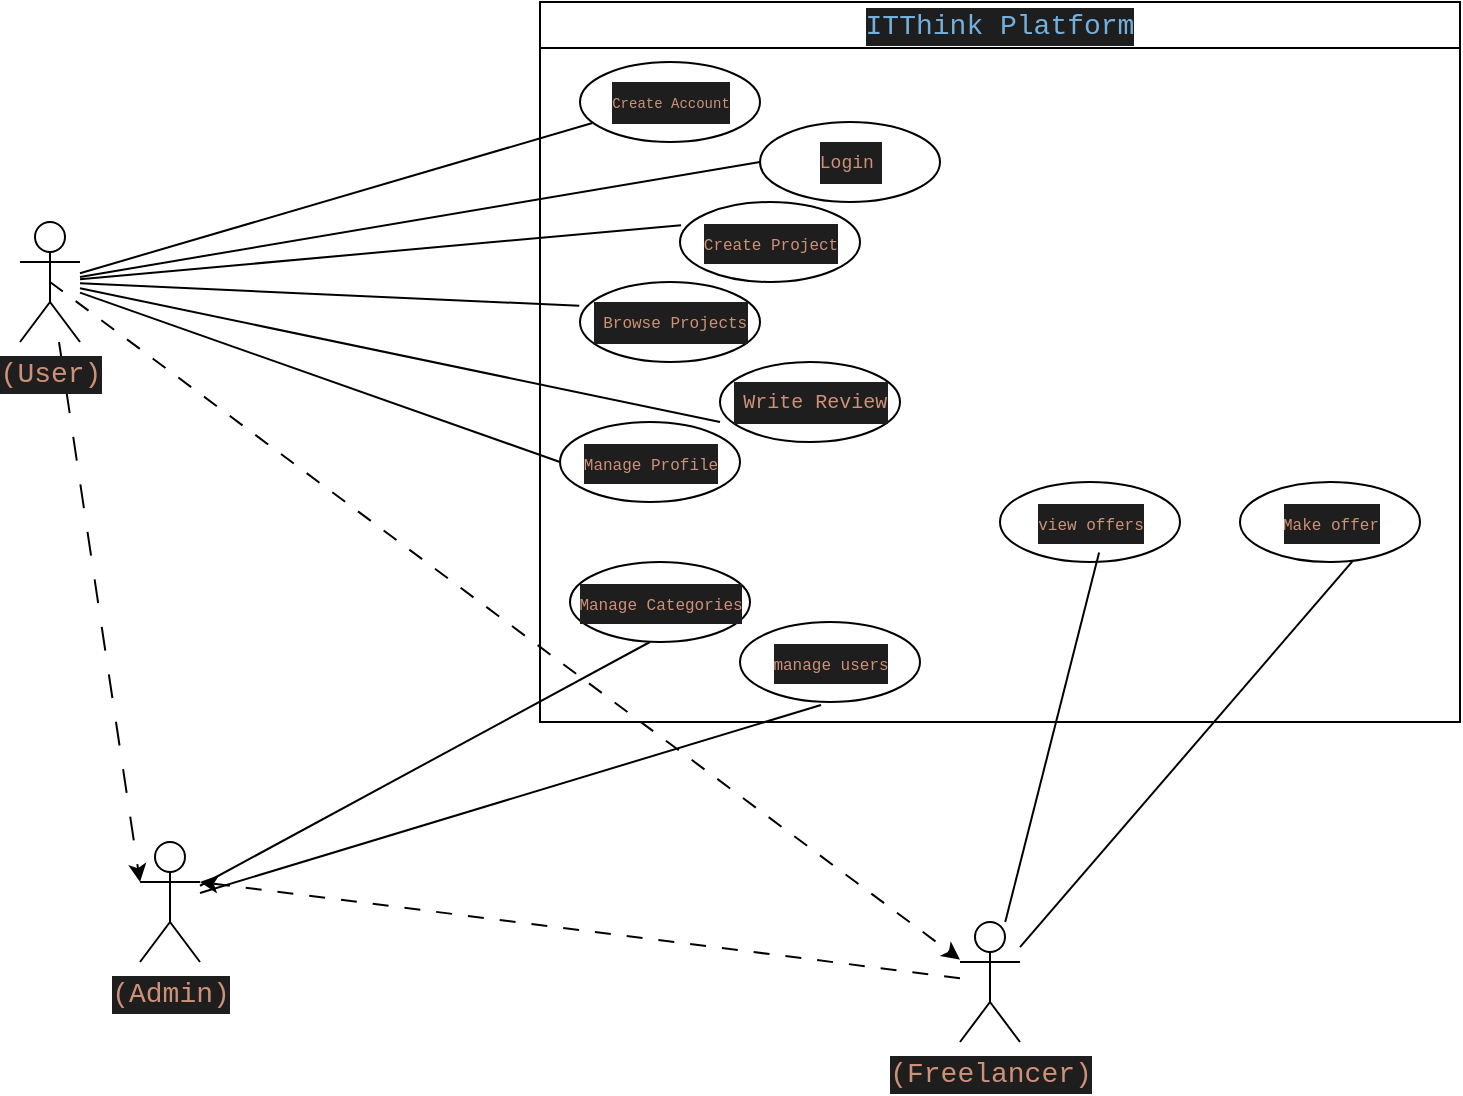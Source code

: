 <mxfile>
    <diagram id="z6qDUFDORKMS3lecT8Vk" name="Page-1">
        <mxGraphModel dx="1507" dy="838" grid="1" gridSize="10" guides="1" tooltips="1" connect="1" arrows="1" fold="1" page="1" pageScale="1" pageWidth="850" pageHeight="1100" math="0" shadow="0">
            <root>
                <mxCell id="0"/>
                <mxCell id="1" parent="0"/>
                <mxCell id="7" style="edgeStyle=none;html=1;exitX=0.5;exitY=0.5;exitDx=0;exitDy=0;exitPerimeter=0;dashed=1;dashPattern=8 8;" parent="1" source="2" target="5" edge="1">
                    <mxGeometry relative="1" as="geometry"/>
                </mxCell>
                <mxCell id="22" style="edgeStyle=none;html=1;entryX=0.069;entryY=0.762;entryDx=0;entryDy=0;entryPerimeter=0;fontSize=7;endArrow=none;endFill=0;" parent="1" source="2" target="17" edge="1">
                    <mxGeometry relative="1" as="geometry"/>
                </mxCell>
                <mxCell id="24" style="edgeStyle=none;html=1;entryX=0;entryY=0.5;entryDx=0;entryDy=0;fontSize=9;endArrow=none;endFill=0;" parent="1" source="2" target="9" edge="1">
                    <mxGeometry relative="1" as="geometry"/>
                </mxCell>
                <mxCell id="26" style="edgeStyle=none;html=1;fontSize=8;entryX=0.006;entryY=0.219;entryDx=0;entryDy=0;entryPerimeter=0;endArrow=none;endFill=0;" parent="1" source="2" target="25" edge="1">
                    <mxGeometry relative="1" as="geometry"/>
                </mxCell>
                <mxCell id="29" style="edgeStyle=none;html=1;entryX=-0.004;entryY=0.23;entryDx=0;entryDy=0;entryPerimeter=0;fontSize=8;endArrow=none;endFill=0;" parent="1" source="2" target="27" edge="1">
                    <mxGeometry relative="1" as="geometry"/>
                </mxCell>
                <mxCell id="33" style="edgeStyle=none;html=1;entryX=0;entryY=0.833;entryDx=0;entryDy=0;entryPerimeter=0;fontSize=8;endArrow=none;endFill=0;" parent="1" source="2" target="31" edge="1">
                    <mxGeometry relative="1" as="geometry"/>
                </mxCell>
                <mxCell id="34" style="edgeStyle=none;html=1;entryX=0;entryY=0.5;entryDx=0;entryDy=0;entryPerimeter=0;fontSize=8;endArrow=none;endFill=0;" parent="1" source="2" target="32" edge="1">
                    <mxGeometry relative="1" as="geometry"/>
                </mxCell>
                <mxCell id="35" style="edgeStyle=none;html=1;entryX=0;entryY=0.333;entryDx=0;entryDy=0;entryPerimeter=0;fontSize=8;dashed=1;dashPattern=12 12;" parent="1" source="2" target="6" edge="1">
                    <mxGeometry relative="1" as="geometry"/>
                </mxCell>
                <mxCell id="2" value="&lt;div style=&quot;color: rgb(212, 212, 212); background-color: rgb(30, 30, 30); font-family: Consolas, &amp;quot;Courier New&amp;quot;, monospace; font-size: 14px; line-height: 19px;&quot;&gt;&lt;span style=&quot;color: #ce9178;&quot;&gt;(User)&lt;/span&gt;&lt;/div&gt;" style="shape=umlActor;verticalLabelPosition=bottom;verticalAlign=top;html=1;outlineConnect=0;" parent="1" vertex="1">
                    <mxGeometry x="20" y="330" width="30" height="60" as="geometry"/>
                </mxCell>
                <mxCell id="4" value="&lt;div style=&quot;color: rgb(212, 212, 212); background-color: rgb(30, 30, 30); font-family: Consolas, &amp;quot;Courier New&amp;quot;, monospace; font-weight: normal; font-size: 14px; line-height: 19px;&quot;&gt;&lt;span style=&quot;color: #74b0df;&quot;&gt;ITThink&lt;/span&gt; &lt;span style=&quot;color: #74b0df;&quot;&gt;Platform&lt;/span&gt;&lt;/div&gt;" style="swimlane;whiteSpace=wrap;html=1;" parent="1" vertex="1">
                    <mxGeometry x="280" y="220" width="460" height="360" as="geometry">
                        <mxRectangle x="190" y="230" width="160" height="30" as="alternateBounds"/>
                    </mxGeometry>
                </mxCell>
                <mxCell id="19" value="" style="ellipse;whiteSpace=wrap;html=1;" parent="4" vertex="1">
                    <mxGeometry x="20" y="140" width="90" height="40" as="geometry"/>
                </mxCell>
                <mxCell id="18" value="" style="ellipse;whiteSpace=wrap;html=1;" parent="4" vertex="1">
                    <mxGeometry x="70" y="100" width="90" height="40" as="geometry"/>
                </mxCell>
                <mxCell id="17" value="" style="ellipse;whiteSpace=wrap;html=1;" parent="4" vertex="1">
                    <mxGeometry x="20" y="30" width="90" height="40" as="geometry"/>
                </mxCell>
                <mxCell id="16" value="" style="ellipse;whiteSpace=wrap;html=1;" parent="4" vertex="1">
                    <mxGeometry x="90" y="180" width="90" height="40" as="geometry"/>
                </mxCell>
                <mxCell id="9" value="" style="ellipse;whiteSpace=wrap;html=1;" parent="4" vertex="1">
                    <mxGeometry x="110" y="60" width="90" height="40" as="geometry"/>
                </mxCell>
                <mxCell id="20" value="" style="ellipse;whiteSpace=wrap;html=1;" parent="4" vertex="1">
                    <mxGeometry x="10" y="210" width="90" height="40" as="geometry"/>
                </mxCell>
                <mxCell id="21" value="&lt;div style=&quot;color: rgb(212, 212, 212); background-color: rgb(30, 30, 30); font-family: Consolas, &amp;quot;Courier New&amp;quot;, monospace; font-size: 14px; line-height: 19px;&quot;&gt;&lt;span style=&quot;color: rgb(206, 145, 120); font-size: 7px;&quot;&gt;Create Account&lt;/span&gt;&lt;/div&gt;" style="text;html=1;align=center;verticalAlign=middle;resizable=0;points=[];autosize=1;strokeColor=none;fillColor=none;" parent="4" vertex="1">
                    <mxGeometry x="25" y="35" width="80" height="30" as="geometry"/>
                </mxCell>
                <mxCell id="23" value="&lt;div style=&quot;color: rgb(212, 212, 212); background-color: rgb(30, 30, 30); font-family: Consolas, &amp;quot;Courier New&amp;quot;, monospace; font-size: 14px; line-height: 19px;&quot;&gt;&lt;span style=&quot;color: rgb(206, 145, 120); font-size: 9px;&quot;&gt;Login&lt;/span&gt;&lt;span style=&quot;color: rgb(206, 145, 120); font-size: 7px;&quot;&gt;&amp;nbsp;&lt;/span&gt;&lt;/div&gt;" style="text;html=1;align=center;verticalAlign=middle;resizable=0;points=[];autosize=1;strokeColor=none;fillColor=none;" parent="4" vertex="1">
                    <mxGeometry x="130" y="65" width="50" height="30" as="geometry"/>
                </mxCell>
                <mxCell id="25" value="&lt;div style=&quot;color: rgb(212, 212, 212); background-color: rgb(30, 30, 30); font-family: Consolas, &amp;quot;Courier New&amp;quot;, monospace; font-size: 14px; line-height: 19px;&quot;&gt;&lt;span style=&quot;color: rgb(206, 145, 120); font-size: 8px;&quot;&gt;Create Project&lt;/span&gt;&lt;/div&gt;" style="text;html=1;align=center;verticalAlign=middle;resizable=0;points=[];autosize=1;strokeColor=none;fillColor=none;" parent="4" vertex="1">
                    <mxGeometry x="70" y="105" width="90" height="30" as="geometry"/>
                </mxCell>
                <mxCell id="27" value="&lt;div style=&quot;color: rgb(212, 212, 212); background-color: rgb(30, 30, 30); font-family: Consolas, &amp;quot;Courier New&amp;quot;, monospace; font-size: 14px; line-height: 19px;&quot;&gt;&lt;span style=&quot;color: rgb(206, 145, 120); font-size: 7px;&quot;&gt;&amp;nbsp;&lt;/span&gt;&lt;span style=&quot;color: rgb(206, 145, 120); font-size: 8px;&quot;&gt;Browse Projects&lt;/span&gt;&lt;/div&gt;" style="text;html=1;align=center;verticalAlign=middle;resizable=0;points=[];autosize=1;strokeColor=none;fillColor=none;" parent="4" vertex="1">
                    <mxGeometry x="20" y="145" width="90" height="30" as="geometry"/>
                </mxCell>
                <mxCell id="31" value="&lt;div style=&quot;color: rgb(212, 212, 212); background-color: rgb(30, 30, 30); font-family: Consolas, &amp;quot;Courier New&amp;quot;, monospace; font-size: 14px; line-height: 19px;&quot;&gt;&lt;span style=&quot;color: rgb(206, 145, 120); font-size: 7px;&quot;&gt;&amp;nbsp;&lt;/span&gt;&lt;span style=&quot;color: rgb(206, 145, 120); font-size: 10px;&quot;&gt;Write Review&lt;/span&gt;&lt;/div&gt;" style="text;html=1;align=center;verticalAlign=middle;resizable=0;points=[];autosize=1;strokeColor=none;fillColor=none;" parent="4" vertex="1">
                    <mxGeometry x="90" y="185" width="90" height="30" as="geometry"/>
                </mxCell>
                <mxCell id="32" value="&lt;div style=&quot;color: rgb(212, 212, 212); background-color: rgb(30, 30, 30); font-family: Consolas, &amp;quot;Courier New&amp;quot;, monospace; font-size: 14px; line-height: 19px;&quot;&gt;&lt;div style=&quot;line-height: 19px;&quot;&gt;&lt;span style=&quot;color: rgb(206, 145, 120); font-size: 8px;&quot;&gt;Manage Profile&lt;/span&gt;&lt;/div&gt;&lt;/div&gt;" style="text;html=1;align=center;verticalAlign=middle;resizable=0;points=[];autosize=1;strokeColor=none;fillColor=none;" parent="4" vertex="1">
                    <mxGeometry x="10" y="215" width="90" height="30" as="geometry"/>
                </mxCell>
                <mxCell id="38" value="" style="ellipse;whiteSpace=wrap;html=1;" parent="4" vertex="1">
                    <mxGeometry x="15" y="280" width="90" height="40" as="geometry"/>
                </mxCell>
                <mxCell id="39" value="" style="ellipse;whiteSpace=wrap;html=1;" parent="4" vertex="1">
                    <mxGeometry x="100" y="310" width="90" height="40" as="geometry"/>
                </mxCell>
                <mxCell id="41" value="" style="ellipse;whiteSpace=wrap;html=1;" parent="4" vertex="1">
                    <mxGeometry x="230" y="240" width="90" height="40" as="geometry"/>
                </mxCell>
                <mxCell id="40" value="" style="ellipse;whiteSpace=wrap;html=1;" parent="4" vertex="1">
                    <mxGeometry x="350" y="240" width="90" height="40" as="geometry"/>
                </mxCell>
                <mxCell id="43" value="&lt;div style=&quot;color: rgb(212, 212, 212); background-color: rgb(30, 30, 30); font-family: Consolas, &amp;quot;Courier New&amp;quot;, monospace; font-size: 14px; line-height: 19px;&quot;&gt;&lt;div style=&quot;line-height: 19px;&quot;&gt;&lt;span style=&quot;color: rgb(206, 145, 120); font-size: 8px;&quot;&gt;Manage Categories&lt;/span&gt;&lt;/div&gt;&lt;/div&gt;" style="text;html=1;align=center;verticalAlign=middle;resizable=0;points=[];autosize=1;strokeColor=none;fillColor=none;" parent="4" vertex="1">
                    <mxGeometry x="10" y="285" width="100" height="30" as="geometry"/>
                </mxCell>
                <mxCell id="42" value="&lt;div style=&quot;color: rgb(212, 212, 212); background-color: rgb(30, 30, 30); font-family: Consolas, &amp;quot;Courier New&amp;quot;, monospace; font-size: 14px; line-height: 19px;&quot;&gt;&lt;div style=&quot;line-height: 19px;&quot;&gt;&lt;span style=&quot;color: rgb(206, 145, 120); font-size: 8px;&quot;&gt;manage users&lt;/span&gt;&lt;/div&gt;&lt;/div&gt;" style="text;html=1;align=center;verticalAlign=middle;resizable=0;points=[];autosize=1;strokeColor=none;fillColor=none;" parent="4" vertex="1">
                    <mxGeometry x="105" y="315" width="80" height="30" as="geometry"/>
                </mxCell>
                <mxCell id="45" value="&lt;div style=&quot;color: rgb(212, 212, 212); background-color: rgb(30, 30, 30); font-family: Consolas, &amp;quot;Courier New&amp;quot;, monospace; font-size: 14px; line-height: 19px;&quot;&gt;&lt;div style=&quot;line-height: 19px;&quot;&gt;&lt;span style=&quot;color: rgb(206, 145, 120); font-size: 8px;&quot;&gt;view offers&lt;/span&gt;&lt;/div&gt;&lt;/div&gt;" style="text;html=1;align=center;verticalAlign=middle;resizable=0;points=[];autosize=1;strokeColor=none;fillColor=none;" parent="4" vertex="1">
                    <mxGeometry x="240" y="245" width="70" height="30" as="geometry"/>
                </mxCell>
                <mxCell id="44" value="&lt;div style=&quot;color: rgb(212, 212, 212); background-color: rgb(30, 30, 30); font-family: Consolas, &amp;quot;Courier New&amp;quot;, monospace; font-size: 14px; line-height: 19px;&quot;&gt;&lt;div style=&quot;line-height: 19px;&quot;&gt;&lt;span style=&quot;color: rgb(206, 145, 120); font-size: 8px;&quot;&gt;Make offer&lt;/span&gt;&lt;/div&gt;&lt;/div&gt;" style="text;html=1;align=center;verticalAlign=middle;resizable=0;points=[];autosize=1;strokeColor=none;fillColor=none;" parent="4" vertex="1">
                    <mxGeometry x="360" y="245" width="70" height="30" as="geometry"/>
                </mxCell>
                <mxCell id="36" style="edgeStyle=none;html=1;entryX=1;entryY=0.333;entryDx=0;entryDy=0;entryPerimeter=0;fontSize=8;dashed=1;dashPattern=8 8;" parent="1" source="5" target="6" edge="1">
                    <mxGeometry relative="1" as="geometry"/>
                </mxCell>
                <mxCell id="48" style="edgeStyle=none;html=1;entryX=0.666;entryY=1.141;entryDx=0;entryDy=0;entryPerimeter=0;fontSize=8;endArrow=none;endFill=0;" parent="1" source="5" target="44" edge="1">
                    <mxGeometry relative="1" as="geometry"/>
                </mxCell>
                <mxCell id="49" style="edgeStyle=none;html=1;entryX=0.565;entryY=1.009;entryDx=0;entryDy=0;entryPerimeter=0;fontSize=8;endArrow=none;endFill=0;" parent="1" source="5" target="45" edge="1">
                    <mxGeometry relative="1" as="geometry"/>
                </mxCell>
                <mxCell id="5" value="&lt;div style=&quot;color: rgb(212, 212, 212); background-color: rgb(30, 30, 30); font-family: Consolas, &amp;quot;Courier New&amp;quot;, monospace; font-size: 14px; line-height: 19px;&quot;&gt;&lt;div style=&quot;line-height: 19px;&quot;&gt;&lt;span style=&quot;color: #ce9178;&quot;&gt;(Freelancer)&lt;/span&gt;&lt;/div&gt;&lt;/div&gt;" style="shape=umlActor;verticalLabelPosition=bottom;verticalAlign=top;html=1;outlineConnect=0;" parent="1" vertex="1">
                    <mxGeometry x="490" y="680" width="30" height="60" as="geometry"/>
                </mxCell>
                <mxCell id="46" style="edgeStyle=none;html=1;entryX=0.444;entryY=1;entryDx=0;entryDy=0;entryPerimeter=0;fontSize=8;endArrow=none;endFill=0;" parent="1" source="6" target="38" edge="1">
                    <mxGeometry relative="1" as="geometry"/>
                </mxCell>
                <mxCell id="47" style="edgeStyle=none;html=1;entryX=0.45;entryY=1.038;entryDx=0;entryDy=0;entryPerimeter=0;fontSize=8;endArrow=none;endFill=0;" parent="1" source="6" target="39" edge="1">
                    <mxGeometry relative="1" as="geometry"/>
                </mxCell>
                <mxCell id="6" value="&lt;div style=&quot;color: rgb(212, 212, 212); background-color: rgb(30, 30, 30); font-family: Consolas, &amp;quot;Courier New&amp;quot;, monospace; font-size: 14px; line-height: 19px;&quot;&gt;&lt;div style=&quot;line-height: 19px;&quot;&gt;&lt;span style=&quot;color: #ce9178;&quot;&gt;(Admin)&lt;/span&gt;&lt;/div&gt;&lt;/div&gt;" style="shape=umlActor;verticalLabelPosition=bottom;verticalAlign=top;html=1;outlineConnect=0;" parent="1" vertex="1">
                    <mxGeometry x="80" y="640" width="30" height="60" as="geometry"/>
                </mxCell>
            </root>
        </mxGraphModel>
    </diagram>
</mxfile>